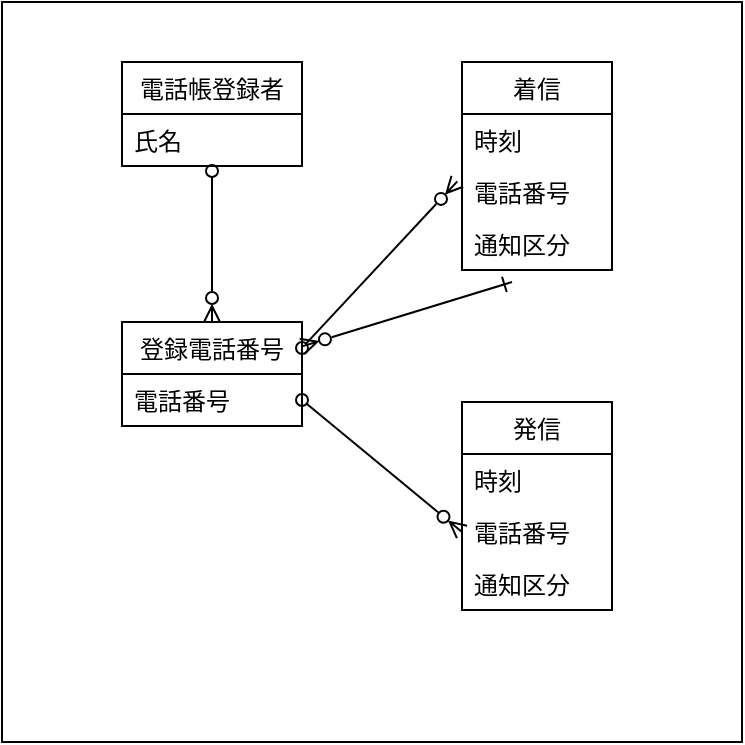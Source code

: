 <mxfile>
    <diagram id="vQG2rVUmP_15jDssrkWm" name="Page-1">
        <mxGraphModel dx="400" dy="429" grid="1" gridSize="10" guides="1" tooltips="1" connect="1" arrows="1" fold="1" page="1" pageScale="1" pageWidth="850" pageHeight="1100" math="0" shadow="0">
            <root>
                <mxCell id="0"/>
                <mxCell id="1" parent="0"/>
                <mxCell id="34" value="" style="rounded=0;whiteSpace=wrap;html=1;" parent="1" vertex="1">
                    <mxGeometry x="190" y="110" width="370" height="370" as="geometry"/>
                </mxCell>
                <mxCell id="38" value="電話帳登録者" style="swimlane;fontStyle=0;childLayout=stackLayout;horizontal=1;startSize=26;fillColor=none;horizontalStack=0;resizeParent=1;resizeParentMax=0;resizeLast=0;collapsible=0;marginBottom=0;swimlaneLine=1;strokeColor=default;connectable=1;allowArrows=1;" parent="1" vertex="1">
                    <mxGeometry x="250" y="140" width="90" height="52" as="geometry">
                        <mxRectangle x="390" y="120" width="80" height="26" as="alternateBounds"/>
                    </mxGeometry>
                </mxCell>
                <mxCell id="94" value="氏名" style="text;strokeColor=none;fillColor=none;align=left;verticalAlign=top;spacingLeft=4;spacingRight=4;overflow=hidden;rotatable=0;points=[[0,0.5],[1,0.5]];portConstraint=eastwest;" parent="38" vertex="1">
                    <mxGeometry y="26" width="90" height="26" as="geometry"/>
                </mxCell>
                <mxCell id="92" value="" style="edgeStyle=none;html=1;endArrow=ERone;endFill=0;startArrow=ERzeroToMany;startFill=0;entryX=0.504;entryY=0.971;entryDx=0;entryDy=0;entryPerimeter=0;" parent="1" source="88" target="97" edge="1">
                    <mxGeometry relative="1" as="geometry">
                        <mxPoint x="445" y="250" as="targetPoint"/>
                    </mxGeometry>
                </mxCell>
                <mxCell id="147" style="edgeStyle=none;html=1;entryX=0.5;entryY=1.096;entryDx=0;entryDy=0;entryPerimeter=0;endArrow=oval;endFill=0;startArrow=ERzeroToMany;startFill=0;" edge="1" parent="1" source="88" target="94">
                    <mxGeometry relative="1" as="geometry"/>
                </mxCell>
                <mxCell id="148" style="edgeStyle=none;html=1;exitX=1;exitY=0.25;exitDx=0;exitDy=0;entryX=-0.031;entryY=0.295;entryDx=0;entryDy=0;entryPerimeter=0;endArrow=ERzeroToMany;endFill=0;startArrow=oval;startFill=0;" edge="1" parent="1" source="88" target="140">
                    <mxGeometry relative="1" as="geometry"/>
                </mxCell>
                <mxCell id="149" style="edgeStyle=none;html=1;entryX=0;entryY=0.5;entryDx=0;entryDy=0;exitX=1;exitY=0.5;exitDx=0;exitDy=0;startArrow=oval;startFill=0;endArrow=ERzeroToMany;endFill=0;" edge="1" parent="1" source="89" target="144">
                    <mxGeometry relative="1" as="geometry"/>
                </mxCell>
                <mxCell id="88" value="登録電話番号" style="swimlane;fontStyle=0;childLayout=stackLayout;horizontal=1;startSize=26;fillColor=none;horizontalStack=0;resizeParent=1;resizeParentMax=0;resizeLast=0;collapsible=0;marginBottom=0;swimlaneLine=1;strokeColor=default;connectable=1;allowArrows=1;" parent="1" vertex="1">
                    <mxGeometry x="250" y="270" width="90" height="52" as="geometry">
                        <mxRectangle x="390" y="120" width="80" height="26" as="alternateBounds"/>
                    </mxGeometry>
                </mxCell>
                <mxCell id="89" value="電話番号" style="text;strokeColor=none;fillColor=none;align=left;verticalAlign=top;spacingLeft=4;spacingRight=4;overflow=hidden;rotatable=0;points=[[0,0.5],[1,0.5]];portConstraint=eastwest;" parent="88" vertex="1">
                    <mxGeometry y="26" width="90" height="26" as="geometry"/>
                </mxCell>
                <mxCell id="138" value="着信" style="swimlane;fontStyle=0;childLayout=stackLayout;horizontal=1;startSize=26;fillColor=none;horizontalStack=0;resizeParent=1;resizeParentMax=0;resizeLast=0;collapsible=0;marginBottom=0;swimlaneLine=1;strokeColor=default;connectable=1;allowArrows=1;" vertex="1" parent="1">
                    <mxGeometry x="420" y="140" width="75" height="104" as="geometry">
                        <mxRectangle x="390" y="120" width="80" height="26" as="alternateBounds"/>
                    </mxGeometry>
                </mxCell>
                <mxCell id="139" value="時刻" style="text;strokeColor=none;fillColor=none;align=left;verticalAlign=top;spacingLeft=4;spacingRight=4;overflow=hidden;rotatable=0;points=[[0,0.5],[1,0.5]];portConstraint=eastwest;" vertex="1" parent="138">
                    <mxGeometry y="26" width="75" height="26" as="geometry"/>
                </mxCell>
                <mxCell id="140" value="電話番号" style="text;strokeColor=none;fillColor=none;align=left;verticalAlign=top;spacingLeft=4;spacingRight=4;overflow=hidden;rotatable=0;points=[[0,0.5],[1,0.5]];portConstraint=eastwest;" vertex="1" parent="138">
                    <mxGeometry y="52" width="75" height="26" as="geometry"/>
                </mxCell>
                <mxCell id="141" value="通知区分" style="text;strokeColor=none;fillColor=none;align=left;verticalAlign=top;spacingLeft=4;spacingRight=4;overflow=hidden;rotatable=0;points=[[0,0.5],[1,0.5]];portConstraint=eastwest;" vertex="1" parent="138">
                    <mxGeometry y="78" width="75" height="26" as="geometry"/>
                </mxCell>
                <mxCell id="142" value="発信" style="swimlane;fontStyle=0;childLayout=stackLayout;horizontal=1;startSize=26;fillColor=none;horizontalStack=0;resizeParent=1;resizeParentMax=0;resizeLast=0;collapsible=0;marginBottom=0;swimlaneLine=1;strokeColor=default;connectable=1;allowArrows=1;" vertex="1" parent="1">
                    <mxGeometry x="420" y="310" width="75" height="104" as="geometry">
                        <mxRectangle x="390" y="120" width="80" height="26" as="alternateBounds"/>
                    </mxGeometry>
                </mxCell>
                <mxCell id="143" value="時刻" style="text;strokeColor=none;fillColor=none;align=left;verticalAlign=top;spacingLeft=4;spacingRight=4;overflow=hidden;rotatable=0;points=[[0,0.5],[1,0.5]];portConstraint=eastwest;" vertex="1" parent="142">
                    <mxGeometry y="26" width="75" height="26" as="geometry"/>
                </mxCell>
                <mxCell id="144" value="電話番号" style="text;strokeColor=none;fillColor=none;align=left;verticalAlign=top;spacingLeft=4;spacingRight=4;overflow=hidden;rotatable=0;points=[[0,0.5],[1,0.5]];portConstraint=eastwest;" vertex="1" parent="142">
                    <mxGeometry y="52" width="75" height="26" as="geometry"/>
                </mxCell>
                <mxCell id="145" value="通知区分" style="text;strokeColor=none;fillColor=none;align=left;verticalAlign=top;spacingLeft=4;spacingRight=4;overflow=hidden;rotatable=0;points=[[0,0.5],[1,0.5]];portConstraint=eastwest;" vertex="1" parent="142">
                    <mxGeometry y="78" width="75" height="26" as="geometry"/>
                </mxCell>
            </root>
        </mxGraphModel>
    </diagram>
</mxfile>